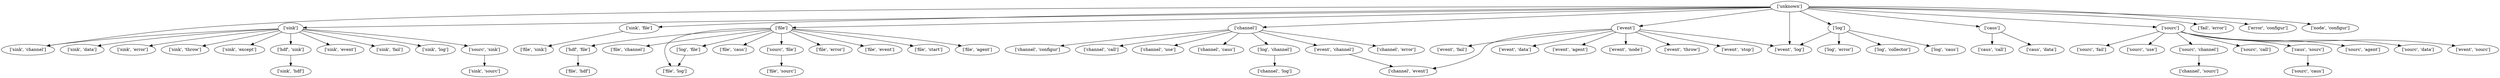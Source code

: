 strict digraph  {
	"['unknown']" -> "['sink', 'channel']";
	"['unknown']" -> "['sink', 'file']";
	"['unknown']" -> "['file']";
	"['unknown']" -> "['event', 'log']";
	"['unknown']" -> "['sink']";
	"['unknown']" -> "['event']";
	"['unknown']" -> "['log']";
	"['unknown']" -> "['caus']";
	"['unknown']" -> "['sourc']";
	"['unknown']" -> "['channel']";
	"['unknown']" -> "['fail', 'error']";
	"['unknown']" -> "['error', 'configur']";
	"['unknown']" -> "['node', 'configur']";
	"['sink', 'file']" -> "['file', 'sink']";
	"['file']" -> "['file', 'channel']";
	"['file']" -> "['file', 'log']";
	"['file']" -> "['file', 'caus']";
	"['file']" -> "['log', 'file']";
	"['file']" -> "['sourc', 'file']";
	"['file']" -> "['file', 'error']";
	"['file']" -> "['file', 'event']";
	"['file']" -> "['file', 'start']";
	"['file']" -> "['file', 'agent']";
	"['file']" -> "['hdf', 'file']";
	"['sink']" -> "['sink', 'channel']";
	"['sink']" -> "['sink', 'event']";
	"['sink']" -> "['sink', 'fail']";
	"['sink']" -> "['sink', 'log']";
	"['sink']" -> "['sourc', 'sink']";
	"['sink']" -> "['sink', 'data']";
	"['sink']" -> "['sink', 'error']";
	"['sink']" -> "['sink', 'throw']";
	"['sink']" -> "['sink', 'except']";
	"['sink']" -> "['hdf', 'sink']";
	"['event']" -> "['event', 'log']";
	"['event']" -> "['event', 'fail']";
	"['event']" -> "['channel', 'event']";
	"['event']" -> "['event', 'data']";
	"['event']" -> "['event', 'agent']";
	"['event']" -> "['event', 'node']";
	"['event']" -> "['event', 'throw']";
	"['event']" -> "['event', 'stop']";
	"['log']" -> "['event', 'log']";
	"['log']" -> "['log', 'caus']";
	"['log']" -> "['log', 'error']";
	"['log']" -> "['log', 'collector']";
	"['sourc', 'sink']" -> "['sink', 'sourc']";
	"['caus']" -> "['caus', 'data']";
	"['caus']" -> "['caus', 'call']";
	"['sourc']" -> "['event', 'sourc']";
	"['sourc']" -> "['sourc', 'fail']";
	"['sourc']" -> "['sourc', 'use']";
	"['sourc']" -> "['sourc', 'channel']";
	"['sourc']" -> "['sourc', 'call']";
	"['sourc']" -> "['caus', 'sourc']";
	"['sourc']" -> "['sourc', 'agent']";
	"['sourc']" -> "['sourc', 'data']";
	"['log', 'file']" -> "['file', 'log']";
	"['channel']" -> "['event', 'channel']";
	"['channel']" -> "['channel', 'caus']";
	"['channel']" -> "['log', 'channel']";
	"['channel']" -> "['channel', 'error']";
	"['channel']" -> "['channel', 'configur']";
	"['channel']" -> "['channel', 'call']";
	"['channel']" -> "['channel', 'use']";
	"['sourc', 'file']" -> "['file', 'sourc']";
	"['event', 'channel']" -> "['channel', 'event']";
	"['sourc', 'channel']" -> "['channel', 'sourc']";
	"['log', 'channel']" -> "['channel', 'log']";
	"['caus', 'sourc']" -> "['sourc', 'caus']";
	"['hdf', 'file']" -> "['file', 'hdf']";
	"['hdf', 'sink']" -> "['sink', 'hdf']";
}
